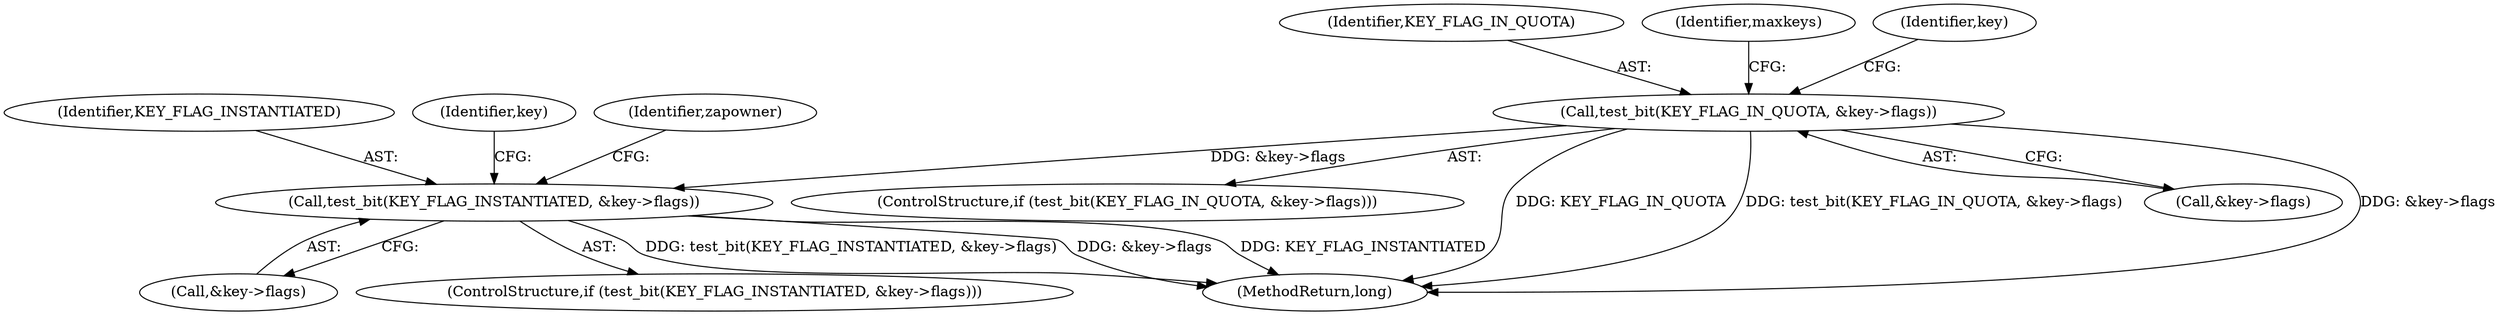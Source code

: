 digraph "1_linux_363b02dab09b3226f3bd1420dad9c72b79a42a76_8@del" {
"1000393" [label="(Call,test_bit(KEY_FLAG_INSTANTIATED, &key->flags))"];
"1000274" [label="(Call,test_bit(KEY_FLAG_IN_QUOTA, &key->flags))"];
"1000404" [label="(Identifier,key)"];
"1000413" [label="(Identifier,zapowner)"];
"1000275" [label="(Identifier,KEY_FLAG_IN_QUOTA)"];
"1000283" [label="(Identifier,maxkeys)"];
"1000274" [label="(Call,test_bit(KEY_FLAG_IN_QUOTA, &key->flags))"];
"1000394" [label="(Identifier,KEY_FLAG_INSTANTIATED)"];
"1000393" [label="(Call,test_bit(KEY_FLAG_INSTANTIATED, &key->flags))"];
"1000276" [label="(Call,&key->flags)"];
"1000384" [label="(Identifier,key)"];
"1000273" [label="(ControlStructure,if (test_bit(KEY_FLAG_IN_QUOTA, &key->flags)))"];
"1000471" [label="(MethodReturn,long)"];
"1000395" [label="(Call,&key->flags)"];
"1000392" [label="(ControlStructure,if (test_bit(KEY_FLAG_INSTANTIATED, &key->flags)))"];
"1000393" -> "1000392"  [label="AST: "];
"1000393" -> "1000395"  [label="CFG: "];
"1000394" -> "1000393"  [label="AST: "];
"1000395" -> "1000393"  [label="AST: "];
"1000404" -> "1000393"  [label="CFG: "];
"1000413" -> "1000393"  [label="CFG: "];
"1000393" -> "1000471"  [label="DDG: KEY_FLAG_INSTANTIATED"];
"1000393" -> "1000471"  [label="DDG: test_bit(KEY_FLAG_INSTANTIATED, &key->flags)"];
"1000393" -> "1000471"  [label="DDG: &key->flags"];
"1000274" -> "1000393"  [label="DDG: &key->flags"];
"1000274" -> "1000273"  [label="AST: "];
"1000274" -> "1000276"  [label="CFG: "];
"1000275" -> "1000274"  [label="AST: "];
"1000276" -> "1000274"  [label="AST: "];
"1000283" -> "1000274"  [label="CFG: "];
"1000384" -> "1000274"  [label="CFG: "];
"1000274" -> "1000471"  [label="DDG: KEY_FLAG_IN_QUOTA"];
"1000274" -> "1000471"  [label="DDG: test_bit(KEY_FLAG_IN_QUOTA, &key->flags)"];
"1000274" -> "1000471"  [label="DDG: &key->flags"];
}
